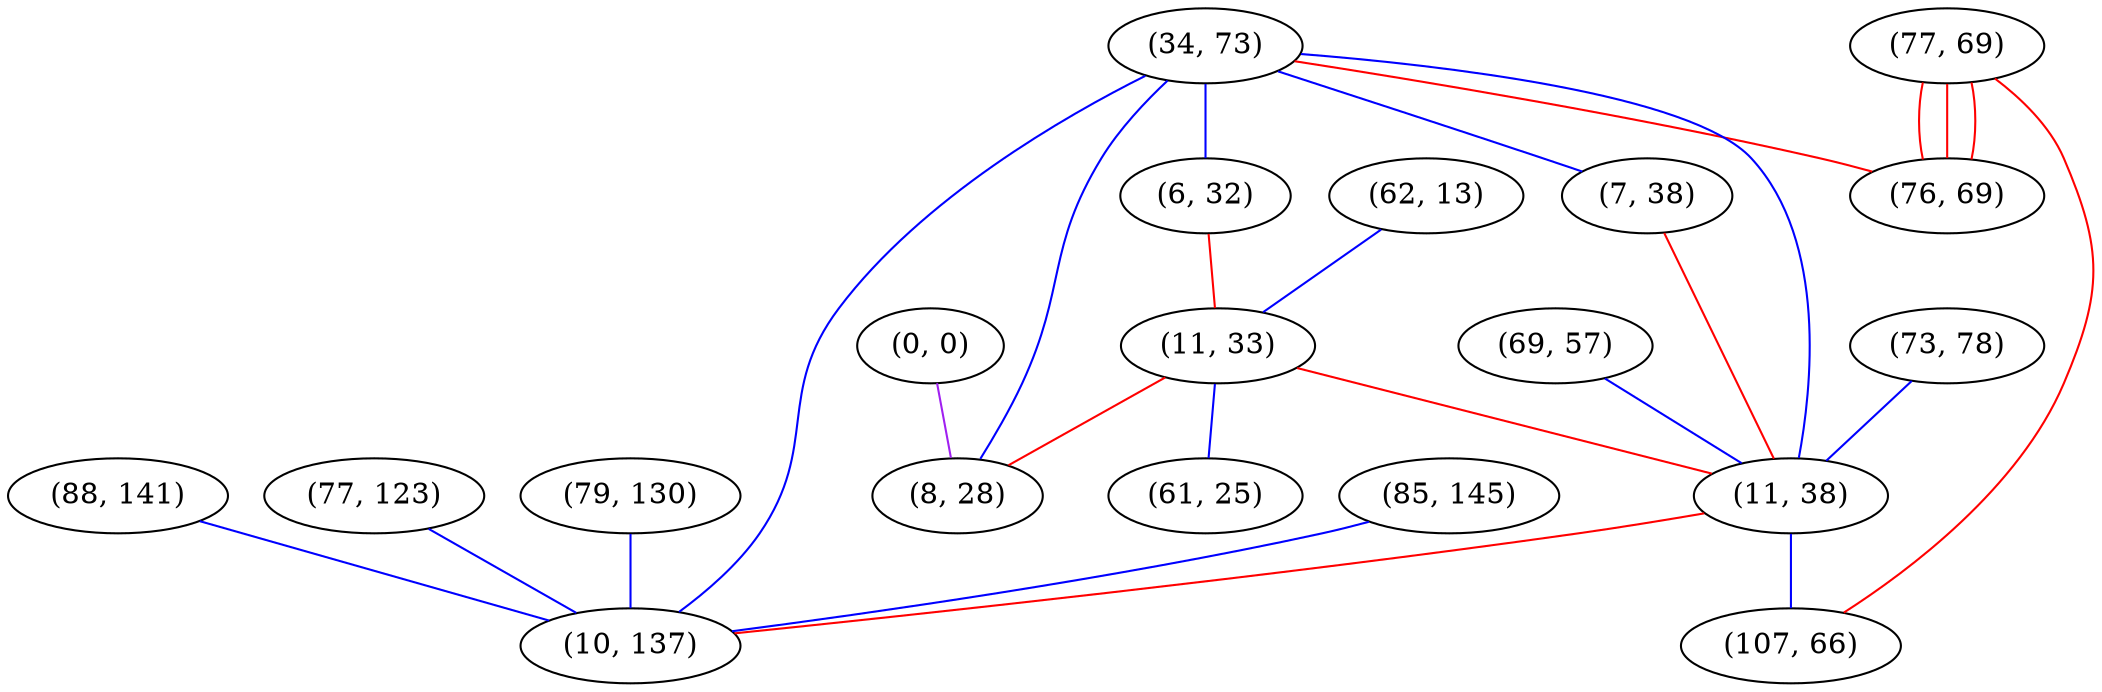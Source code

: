 graph "" {
"(85, 145)";
"(0, 0)";
"(62, 13)";
"(79, 130)";
"(34, 73)";
"(73, 78)";
"(7, 38)";
"(6, 32)";
"(77, 69)";
"(76, 69)";
"(69, 57)";
"(11, 33)";
"(88, 141)";
"(11, 38)";
"(8, 28)";
"(61, 25)";
"(77, 123)";
"(107, 66)";
"(10, 137)";
"(85, 145)" -- "(10, 137)"  [color=blue, key=0, weight=3];
"(0, 0)" -- "(8, 28)"  [color=purple, key=0, weight=4];
"(62, 13)" -- "(11, 33)"  [color=blue, key=0, weight=3];
"(79, 130)" -- "(10, 137)"  [color=blue, key=0, weight=3];
"(34, 73)" -- "(7, 38)"  [color=blue, key=0, weight=3];
"(34, 73)" -- "(6, 32)"  [color=blue, key=0, weight=3];
"(34, 73)" -- "(76, 69)"  [color=red, key=0, weight=1];
"(34, 73)" -- "(10, 137)"  [color=blue, key=0, weight=3];
"(34, 73)" -- "(8, 28)"  [color=blue, key=0, weight=3];
"(34, 73)" -- "(11, 38)"  [color=blue, key=0, weight=3];
"(73, 78)" -- "(11, 38)"  [color=blue, key=0, weight=3];
"(7, 38)" -- "(11, 38)"  [color=red, key=0, weight=1];
"(6, 32)" -- "(11, 33)"  [color=red, key=0, weight=1];
"(77, 69)" -- "(76, 69)"  [color=red, key=0, weight=1];
"(77, 69)" -- "(76, 69)"  [color=red, key=1, weight=1];
"(77, 69)" -- "(76, 69)"  [color=red, key=2, weight=1];
"(77, 69)" -- "(107, 66)"  [color=red, key=0, weight=1];
"(69, 57)" -- "(11, 38)"  [color=blue, key=0, weight=3];
"(11, 33)" -- "(61, 25)"  [color=blue, key=0, weight=3];
"(11, 33)" -- "(11, 38)"  [color=red, key=0, weight=1];
"(11, 33)" -- "(8, 28)"  [color=red, key=0, weight=1];
"(88, 141)" -- "(10, 137)"  [color=blue, key=0, weight=3];
"(11, 38)" -- "(107, 66)"  [color=blue, key=0, weight=3];
"(11, 38)" -- "(10, 137)"  [color=red, key=0, weight=1];
"(77, 123)" -- "(10, 137)"  [color=blue, key=0, weight=3];
}
